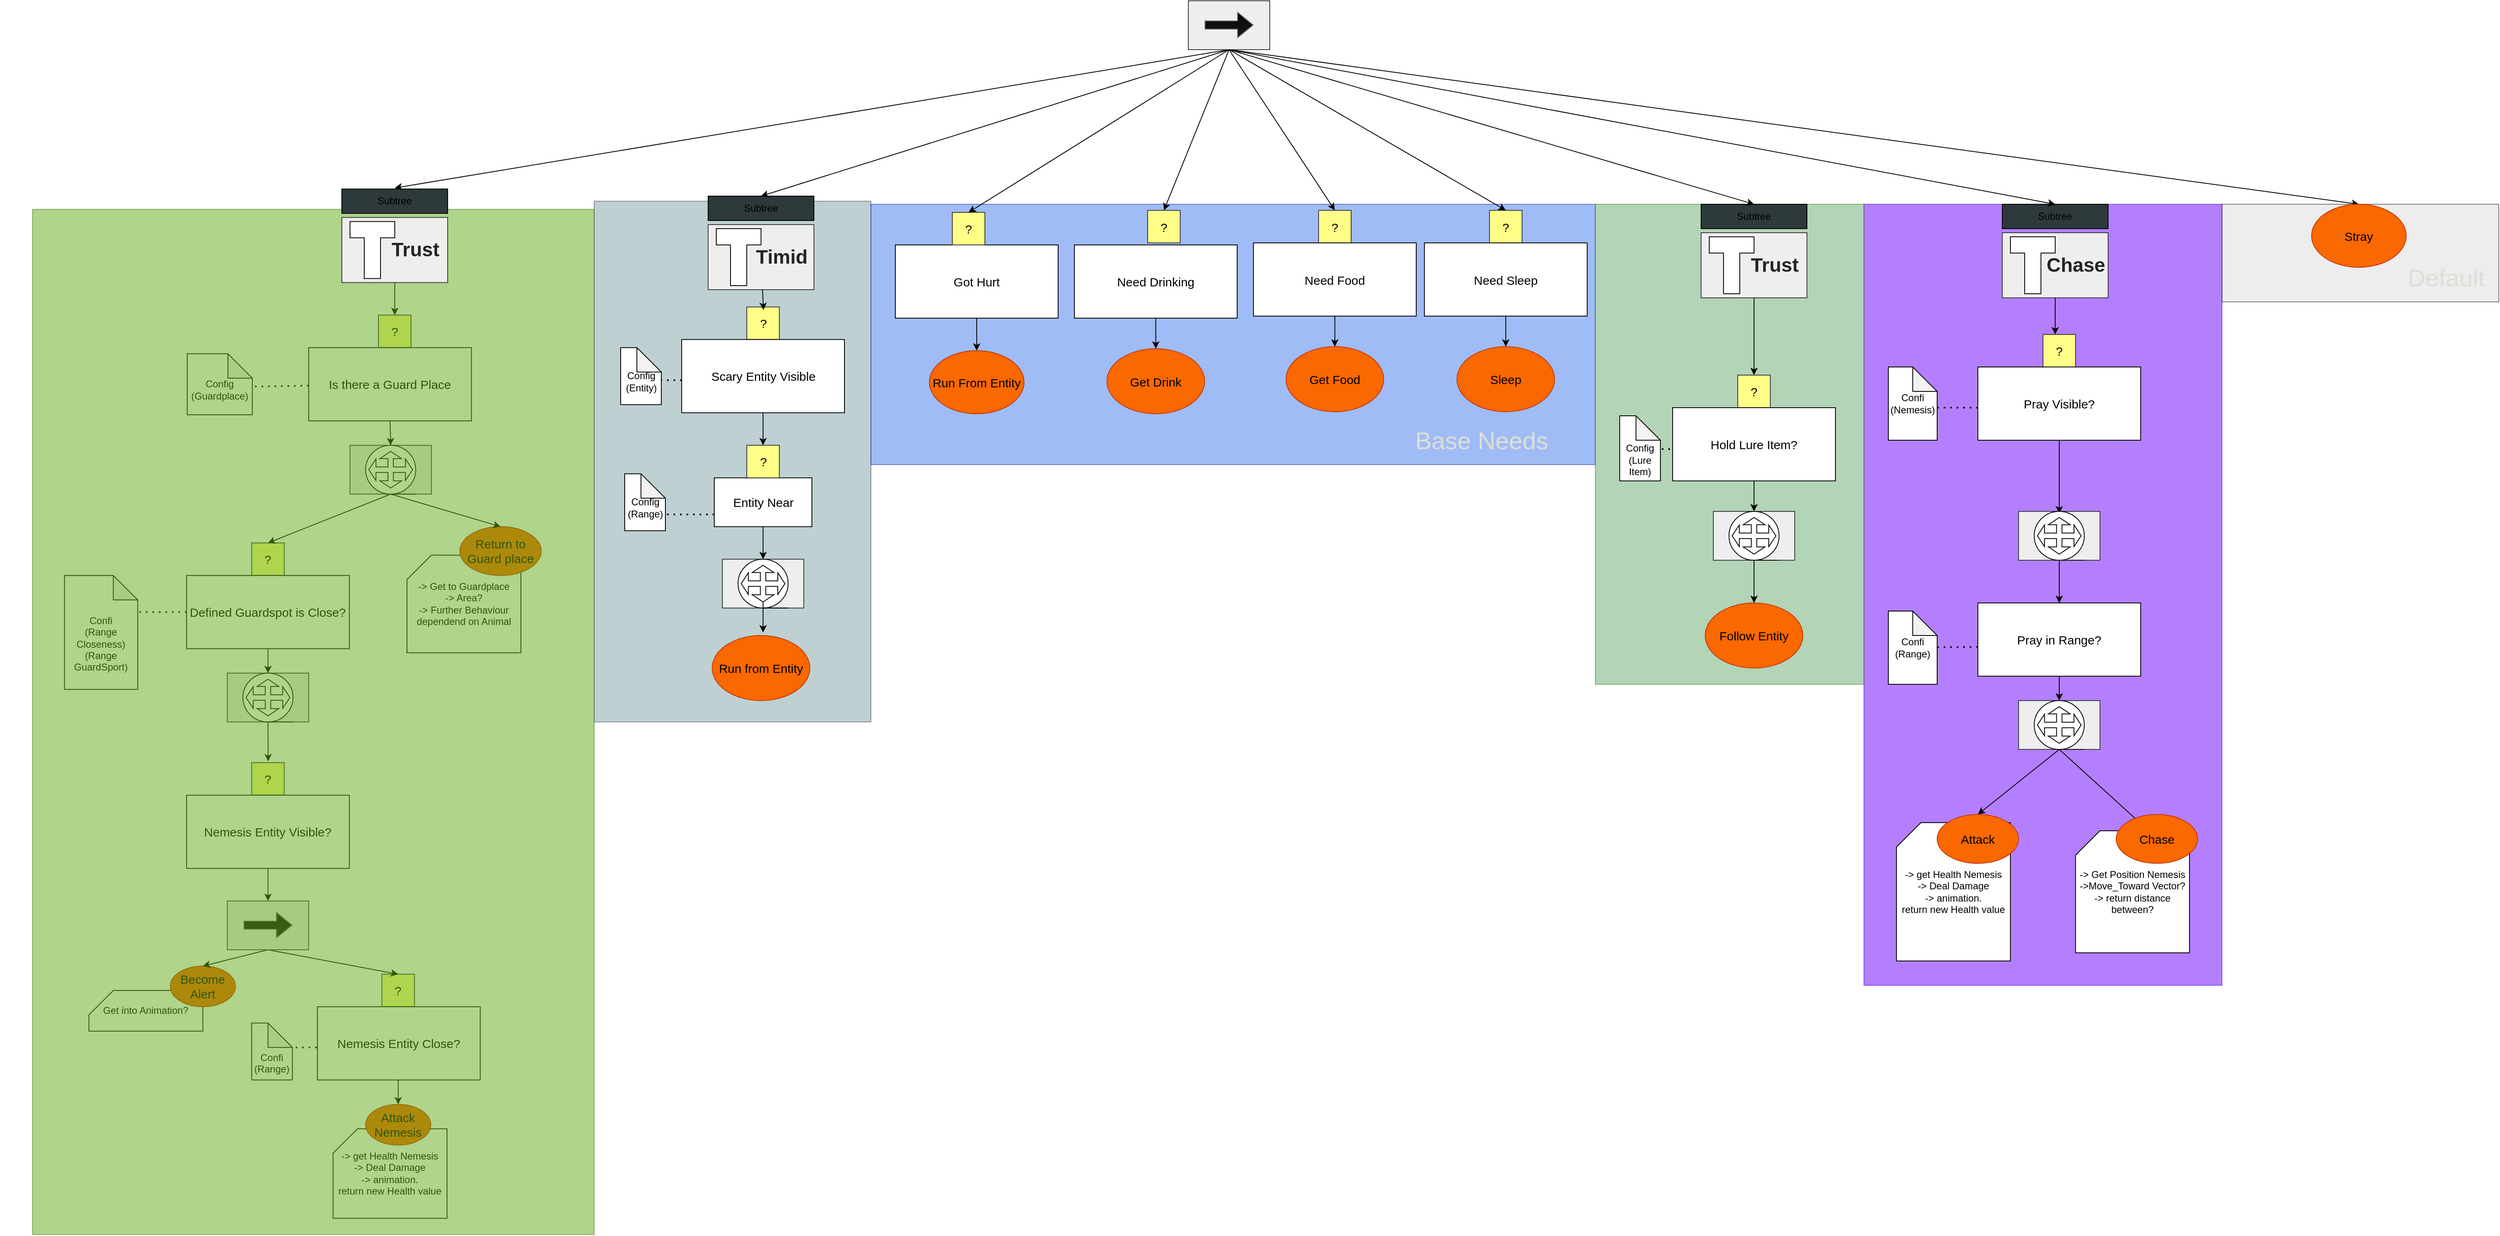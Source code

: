 <mxfile>
    <diagram id="Z_F1ucNjSrVNeIuePCGY" name="Page-1">
        <mxGraphModel dx="655" dy="832" grid="1" gridSize="10" guides="1" tooltips="1" connect="1" arrows="1" fold="1" page="1" pageScale="1" pageWidth="1800" pageHeight="1600" math="0" shadow="0">
            <root>
                <mxCell id="0"/>
                <mxCell id="1" parent="0"/>
                <mxCell id="43" value="" style="group" parent="1" vertex="1" connectable="0">
                    <mxGeometry x="110" y="356.25" width="1070" height="1190" as="geometry"/>
                </mxCell>
                <mxCell id="230" value="" style="rounded=0;whiteSpace=wrap;html=1;labelBackgroundColor=#F5F5F5;fontSize=15;fontColor=#ffffff;fillColor=#7EA2A6;strokeColor=#432D57;opacity=50;" parent="43" vertex="1">
                    <mxGeometry x="730" y="-80" width="340" height="640" as="geometry"/>
                </mxCell>
                <mxCell id="2" value="-&amp;gt; get Health Nemesis&lt;br&gt;-&amp;gt; Deal Damage&lt;br&gt;-&amp;gt; animation.&lt;br&gt;return new Health value" style="shape=card;whiteSpace=wrap;html=1;" parent="43" vertex="1">
                    <mxGeometry x="409.23" y="1060" width="140" height="110" as="geometry"/>
                </mxCell>
                <mxCell id="3" value="Get into Animation?" style="shape=card;whiteSpace=wrap;html=1;" parent="43" vertex="1">
                    <mxGeometry x="109.23" y="890" width="140" height="50" as="geometry"/>
                </mxCell>
                <mxCell id="4" value="&lt;font style=&quot;font-size: 15px&quot; color=&quot;#000000&quot;&gt;?&lt;/font&gt;" style="rounded=0;whiteSpace=wrap;html=1;fillColor=#ffff88;strokeColor=#36393d;" parent="43" vertex="1">
                    <mxGeometry x="469.23" y="870" width="40" height="40" as="geometry"/>
                </mxCell>
                <mxCell id="5" value="&lt;font style=&quot;font-size: 15px&quot; color=&quot;#000000&quot;&gt;?&lt;/font&gt;" style="rounded=0;whiteSpace=wrap;html=1;fillColor=#ffff88;strokeColor=#36393d;" parent="43" vertex="1">
                    <mxGeometry x="309.23" y="610" width="40" height="40" as="geometry"/>
                </mxCell>
                <mxCell id="6" value="" style="edgeStyle=none;html=1;entryX=0.5;entryY=0;entryDx=0;entryDy=0;exitX=0.5;exitY=1;exitDx=0;exitDy=0;" parent="43" source="8" edge="1">
                    <mxGeometry relative="1" as="geometry">
                        <mxPoint x="309.23" y="490" as="sourcePoint"/>
                        <mxPoint x="329.23" y="500" as="targetPoint"/>
                    </mxGeometry>
                </mxCell>
                <mxCell id="7" value="&lt;font style=&quot;font-size: 15px&quot; color=&quot;#000000&quot;&gt;?&lt;/font&gt;" style="rounded=0;whiteSpace=wrap;html=1;fillColor=#ffff88;strokeColor=#36393d;" parent="43" vertex="1">
                    <mxGeometry x="309.23" y="340" width="40" height="40" as="geometry"/>
                </mxCell>
                <mxCell id="8" value="&lt;font style=&quot;font-size: 15px&quot;&gt;Defined Guardspot is Close?&lt;/font&gt;" style="rounded=0;whiteSpace=wrap;html=1;" parent="43" vertex="1">
                    <mxGeometry x="229.23" y="380" width="200" height="90" as="geometry"/>
                </mxCell>
                <mxCell id="9" value="" style="edgeStyle=none;html=1;exitX=0.5;exitY=1;exitDx=0;exitDy=0;entryX=0.5;entryY=0;entryDx=0;entryDy=0;" parent="43" source="47" target="33" edge="1">
                    <mxGeometry relative="1" as="geometry">
                        <mxPoint x="499.23" y="190" as="sourcePoint"/>
                    </mxGeometry>
                </mxCell>
                <mxCell id="10" value="&lt;font style=&quot;font-size: 15px&quot;&gt;Nemesis Entity Visible?&lt;/font&gt;" style="rounded=0;whiteSpace=wrap;html=1;" parent="43" vertex="1">
                    <mxGeometry x="229.23" y="650" width="200" height="90" as="geometry"/>
                </mxCell>
                <mxCell id="12" value="&lt;font style=&quot;font-size: 15px&quot;&gt;Nemesis Entity Close?&lt;/font&gt;" style="rounded=0;whiteSpace=wrap;html=1;" parent="43" vertex="1">
                    <mxGeometry x="390" y="910" width="200" height="90" as="geometry"/>
                </mxCell>
                <mxCell id="13" value="" style="edgeStyle=none;html=1;entryX=0.506;entryY=-0.039;entryDx=0;entryDy=0;exitX=0.5;exitY=1;exitDx=0;exitDy=0;entryPerimeter=0;" parent="43" target="5" edge="1">
                    <mxGeometry relative="1" as="geometry">
                        <mxPoint x="329.23" y="560" as="sourcePoint"/>
                        <mxPoint x="339.23" y="510" as="targetPoint"/>
                    </mxGeometry>
                </mxCell>
                <mxCell id="14" value="" style="edgeStyle=none;html=1;exitX=0.5;exitY=1;exitDx=0;exitDy=0;" parent="43" source="10" edge="1">
                    <mxGeometry relative="1" as="geometry">
                        <mxPoint x="349.23" y="490" as="sourcePoint"/>
                        <mxPoint x="329.23" y="780" as="targetPoint"/>
                    </mxGeometry>
                </mxCell>
                <mxCell id="15" value="Become&lt;br&gt;Alert" style="ellipse;whiteSpace=wrap;html=1;fontSize=15;fillColor=#fa6800;strokeColor=#C73500;fontColor=#000000;" parent="43" vertex="1">
                    <mxGeometry x="209.23" y="860" width="80" height="50" as="geometry"/>
                </mxCell>
                <mxCell id="16" value="&lt;br&gt;&lt;br&gt;Confi&lt;br&gt;(Range Closeness)&lt;br&gt;(Range GuardSport)" style="shape=note;whiteSpace=wrap;html=1;backgroundOutline=1;darkOpacity=0.05;" parent="43" vertex="1">
                    <mxGeometry x="79.23" y="380" width="90" height="140" as="geometry"/>
                </mxCell>
                <mxCell id="17" value="" style="endArrow=none;dashed=1;html=1;dashPattern=1 3;strokeWidth=2;fontSize=15;exitX=0;exitY=0.5;exitDx=0;exitDy=0;" parent="43" source="8" edge="1">
                    <mxGeometry width="50" height="50" relative="1" as="geometry">
                        <mxPoint x="329.23" y="480" as="sourcePoint"/>
                        <mxPoint x="169.23" y="425" as="targetPoint"/>
                    </mxGeometry>
                </mxCell>
                <mxCell id="18" value="" style="endArrow=classic;html=1;fontSize=15;entryX=0.5;entryY=0;entryDx=0;entryDy=0;exitX=0.5;exitY=1;exitDx=0;exitDy=0;" parent="43" target="15" edge="1">
                    <mxGeometry width="50" height="50" relative="1" as="geometry">
                        <mxPoint x="329.23" y="840" as="sourcePoint"/>
                        <mxPoint x="299.23" y="760" as="targetPoint"/>
                    </mxGeometry>
                </mxCell>
                <mxCell id="19" value="Attack&lt;br&gt;Nemesis" style="ellipse;whiteSpace=wrap;html=1;fontSize=15;fillColor=#fa6800;strokeColor=#C73500;fontColor=#000000;" parent="43" vertex="1">
                    <mxGeometry x="449.23" y="1030" width="80" height="50" as="geometry"/>
                </mxCell>
                <mxCell id="11" value="" style="edgeStyle=none;html=1;" parent="43" target="19" edge="1">
                    <mxGeometry relative="1" as="geometry">
                        <mxPoint x="489.23" y="1000" as="sourcePoint"/>
                    </mxGeometry>
                </mxCell>
                <mxCell id="20" value="&lt;br&gt;&lt;br&gt;Confi&lt;br&gt;(Range)" style="shape=note;whiteSpace=wrap;html=1;backgroundOutline=1;darkOpacity=0.05;" parent="43" vertex="1">
                    <mxGeometry x="309.23" y="930" width="50" height="70" as="geometry"/>
                </mxCell>
                <mxCell id="21" value="" style="endArrow=none;dashed=1;html=1;dashPattern=1 3;strokeWidth=2;fontSize=15;" parent="43" edge="1">
                    <mxGeometry width="50" height="50" relative="1" as="geometry">
                        <mxPoint x="389.23" y="960" as="sourcePoint"/>
                        <mxPoint x="359.23" y="960" as="targetPoint"/>
                    </mxGeometry>
                </mxCell>
                <mxCell id="22" value="" style="edgeStyle=none;html=1;entryX=0.5;entryY=0;entryDx=0;entryDy=0;exitX=0.5;exitY=1;exitDx=0;exitDy=0;" parent="43" source="33" target="7" edge="1">
                    <mxGeometry relative="1" as="geometry">
                        <mxPoint x="489.23" y="250" as="sourcePoint"/>
                        <mxPoint x="339.23" y="510" as="targetPoint"/>
                    </mxGeometry>
                </mxCell>
                <mxCell id="26" value="-&amp;gt; Get to Guardplace&lt;br&gt;-&amp;gt; Area?&lt;br&gt;-&amp;gt; Further Behaviour dependend on Animal" style="shape=card;whiteSpace=wrap;html=1;" parent="43" vertex="1">
                    <mxGeometry x="500" y="355" width="140" height="120" as="geometry"/>
                </mxCell>
                <mxCell id="28" value="Return to Guard place" style="ellipse;whiteSpace=wrap;html=1;fontSize=15;fillColor=#fa6800;strokeColor=#C73500;fontColor=#000000;" parent="43" vertex="1">
                    <mxGeometry x="565" y="320" width="100" height="60" as="geometry"/>
                </mxCell>
                <mxCell id="31" value="" style="group" parent="43" vertex="1" connectable="0">
                    <mxGeometry x="430" y="220" width="100" height="60" as="geometry"/>
                </mxCell>
                <mxCell id="32" value="" style="rounded=0;whiteSpace=wrap;html=1;fontSize=15;fillColor=#eeeeee;strokeColor=#36393d;" parent="31" vertex="1">
                    <mxGeometry width="100" height="60" as="geometry"/>
                </mxCell>
                <mxCell id="33" value="" style="shape=tapeData;whiteSpace=wrap;html=1;perimeter=ellipsePerimeter;fillColor=#FFFFFF;strokeColor=#050505;" parent="31" vertex="1">
                    <mxGeometry x="19.231" width="61.538" height="60" as="geometry"/>
                </mxCell>
                <mxCell id="34" value="&lt;br&gt;" style="html=1;shadow=0;dashed=0;align=center;verticalAlign=middle;shape=mxgraph.arrows2.quadArrow;dy=3.33;dx=8.83;notch=24;arrowHead=10;" parent="31" vertex="1">
                    <mxGeometry x="23.077" y="7.5" width="53.846" height="45" as="geometry"/>
                </mxCell>
                <mxCell id="23" value="" style="edgeStyle=none;html=1;exitX=0.5;exitY=1;exitDx=0;exitDy=0;entryX=0.5;entryY=0;entryDx=0;entryDy=0;" parent="43" source="33" target="28" edge="1">
                    <mxGeometry relative="1" as="geometry">
                        <mxPoint x="420" y="250" as="sourcePoint"/>
                        <mxPoint x="660" y="320" as="targetPoint"/>
                    </mxGeometry>
                </mxCell>
                <mxCell id="35" value="" style="group" parent="43" vertex="1" connectable="0">
                    <mxGeometry x="279.23" y="500" width="100" height="60" as="geometry"/>
                </mxCell>
                <mxCell id="36" value="" style="rounded=0;whiteSpace=wrap;html=1;fontSize=15;fillColor=#eeeeee;strokeColor=#36393d;" parent="35" vertex="1">
                    <mxGeometry width="100" height="60" as="geometry"/>
                </mxCell>
                <mxCell id="37" value="" style="shape=tapeData;whiteSpace=wrap;html=1;perimeter=ellipsePerimeter;fillColor=#FFFFFF;strokeColor=#050505;" parent="35" vertex="1">
                    <mxGeometry x="19.231" width="61.538" height="60" as="geometry"/>
                </mxCell>
                <mxCell id="38" value="&lt;br&gt;" style="html=1;shadow=0;dashed=0;align=center;verticalAlign=middle;shape=mxgraph.arrows2.quadArrow;dy=3.33;dx=8.83;notch=24;arrowHead=10;" parent="35" vertex="1">
                    <mxGeometry x="23.077" y="7.5" width="53.846" height="45" as="geometry"/>
                </mxCell>
                <mxCell id="39" value="" style="endArrow=classic;html=1;fontSize=15;entryX=0.5;entryY=0;entryDx=0;entryDy=0;exitX=0.5;exitY=1;exitDx=0;exitDy=0;" parent="43" target="4" edge="1">
                    <mxGeometry width="50" height="50" relative="1" as="geometry">
                        <mxPoint x="329.23" y="840" as="sourcePoint"/>
                        <mxPoint x="249.23" y="870" as="targetPoint"/>
                        <Array as="points"/>
                    </mxGeometry>
                </mxCell>
                <mxCell id="40" value="" style="group" parent="43" vertex="1" connectable="0">
                    <mxGeometry x="279.23" y="780" width="100" height="60" as="geometry"/>
                </mxCell>
                <mxCell id="41" value="" style="rounded=0;whiteSpace=wrap;html=1;fontSize=15;fillColor=#eeeeee;strokeColor=#36393d;" parent="40" vertex="1">
                    <mxGeometry width="100" height="60" as="geometry"/>
                </mxCell>
                <mxCell id="42" value="" style="shape=flexArrow;endArrow=classic;html=1;fillColor=#050505;gradientColor=#191919;strokeColor=#666666;" parent="40" edge="1">
                    <mxGeometry width="50" height="50" relative="1" as="geometry">
                        <mxPoint x="20" y="29.71" as="sourcePoint"/>
                        <mxPoint x="80" y="29.71" as="targetPoint"/>
                        <Array as="points">
                            <mxPoint x="40" y="29.71"/>
                            <mxPoint x="50" y="29.71"/>
                        </Array>
                    </mxGeometry>
                </mxCell>
                <mxCell id="46" value="&lt;font style=&quot;font-size: 15px&quot; color=&quot;#000000&quot;&gt;?&lt;/font&gt;" style="rounded=0;whiteSpace=wrap;html=1;fillColor=#ffff88;strokeColor=#36393d;" parent="43" vertex="1">
                    <mxGeometry x="465" y="60" width="40" height="40" as="geometry"/>
                </mxCell>
                <mxCell id="47" value="&lt;font style=&quot;font-size: 15px&quot;&gt;Is there a Guard Place&lt;/font&gt;" style="rounded=0;whiteSpace=wrap;html=1;" parent="43" vertex="1">
                    <mxGeometry x="379.23" y="100" width="200" height="90" as="geometry"/>
                </mxCell>
                <mxCell id="52" value="" style="edgeStyle=none;html=1;" parent="43" source="46" edge="1">
                    <mxGeometry relative="1" as="geometry">
                        <mxPoint x="499.23" y="100" as="targetPoint"/>
                    </mxGeometry>
                </mxCell>
                <mxCell id="53" value="" style="edgeStyle=none;html=1;" parent="43" source="46" edge="1">
                    <mxGeometry relative="1" as="geometry">
                        <mxPoint x="499.23" y="100" as="targetPoint"/>
                    </mxGeometry>
                </mxCell>
                <mxCell id="186" value="&lt;br&gt;Config&lt;br&gt;(Guardplace)" style="shape=note;whiteSpace=wrap;html=1;backgroundOutline=1;darkOpacity=0.05;" parent="43" vertex="1">
                    <mxGeometry x="230.0" y="107.5" width="80" height="75" as="geometry"/>
                </mxCell>
                <mxCell id="188" value="" style="endArrow=none;dashed=1;html=1;dashPattern=1 3;strokeWidth=2;fontSize=15;entryX=0.99;entryY=0.538;entryDx=0;entryDy=0;entryPerimeter=0;" parent="43" source="47" target="186" edge="1">
                    <mxGeometry width="50" height="50" relative="1" as="geometry">
                        <mxPoint x="330" y="148" as="sourcePoint"/>
                        <mxPoint x="369.23" y="160" as="targetPoint"/>
                    </mxGeometry>
                </mxCell>
                <mxCell id="217" value="" style="edgeStyle=none;html=1;fontColor=#242424;entryX=0.5;entryY=0;entryDx=0;entryDy=0;exitX=0.5;exitY=1;exitDx=0;exitDy=0;" parent="43" target="46" edge="1">
                    <mxGeometry relative="1" as="geometry">
                        <mxPoint x="485" y="15.0" as="sourcePoint"/>
                    </mxGeometry>
                </mxCell>
                <mxCell id="72" value="&lt;font style=&quot;font-size: 15px&quot; color=&quot;#000000&quot;&gt;?&lt;/font&gt;" style="rounded=0;whiteSpace=wrap;html=1;fillColor=#ffff88;strokeColor=#36393d;" parent="43" vertex="1">
                    <mxGeometry x="917.5" y="50" width="40" height="40" as="geometry"/>
                </mxCell>
                <mxCell id="73" value="&lt;font style=&quot;font-size: 15px&quot;&gt;Scary Entity Visible&lt;/font&gt;" style="rounded=0;whiteSpace=wrap;html=1;" parent="43" vertex="1">
                    <mxGeometry x="837.5" y="90" width="200" height="90" as="geometry"/>
                </mxCell>
                <mxCell id="74" value="Entity Near" style="rounded=0;whiteSpace=wrap;html=1;fontSize=15;" parent="43" vertex="1">
                    <mxGeometry x="877.5" y="260" width="120" height="60" as="geometry"/>
                </mxCell>
                <mxCell id="76" value="" style="endArrow=classic;html=1;fontSize=15;exitX=0.5;exitY=1;exitDx=0;exitDy=0;entryX=0.5;entryY=0;entryDx=0;entryDy=0;" parent="43" source="74" edge="1">
                    <mxGeometry width="50" height="50" relative="1" as="geometry">
                        <mxPoint x="937.5" y="350" as="sourcePoint"/>
                        <mxPoint x="937.5" y="360" as="targetPoint"/>
                    </mxGeometry>
                </mxCell>
                <mxCell id="82" value="&lt;font style=&quot;font-size: 15px&quot; color=&quot;#000000&quot;&gt;?&lt;/font&gt;" style="rounded=0;whiteSpace=wrap;html=1;fillColor=#ffff88;strokeColor=#36393d;" parent="43" vertex="1">
                    <mxGeometry x="917.5" y="220" width="40" height="40" as="geometry"/>
                </mxCell>
                <mxCell id="108" value="" style="group" parent="43" vertex="1" connectable="0">
                    <mxGeometry x="887.5" y="360" width="100" height="60" as="geometry"/>
                </mxCell>
                <mxCell id="109" value="" style="rounded=0;whiteSpace=wrap;html=1;fontSize=15;fillColor=#eeeeee;strokeColor=#36393d;" parent="108" vertex="1">
                    <mxGeometry width="100" height="60" as="geometry"/>
                </mxCell>
                <mxCell id="110" value="" style="shape=tapeData;whiteSpace=wrap;html=1;perimeter=ellipsePerimeter;fillColor=#FFFFFF;strokeColor=#050505;" parent="108" vertex="1">
                    <mxGeometry x="19.231" width="61.538" height="60" as="geometry"/>
                </mxCell>
                <mxCell id="111" value="&lt;br&gt;" style="html=1;shadow=0;dashed=0;align=center;verticalAlign=middle;shape=mxgraph.arrows2.quadArrow;dy=3.33;dx=8.83;notch=24;arrowHead=10;" parent="108" vertex="1">
                    <mxGeometry x="23.077" y="7.5" width="53.846" height="45" as="geometry"/>
                </mxCell>
                <mxCell id="125" value="" style="edgeStyle=none;html=1;fontColor=#242424;" parent="43" target="82" edge="1">
                    <mxGeometry relative="1" as="geometry">
                        <mxPoint x="937.5" y="180" as="sourcePoint"/>
                    </mxGeometry>
                </mxCell>
                <mxCell id="126" value="" style="edgeStyle=none;html=1;fontColor=#242424;" parent="43" source="111" edge="1">
                    <mxGeometry relative="1" as="geometry">
                        <mxPoint x="937.5" y="450" as="targetPoint"/>
                    </mxGeometry>
                </mxCell>
                <mxCell id="185" value="" style="endArrow=none;dashed=1;html=1;dashPattern=1 3;strokeWidth=2;fontSize=15;" parent="43" edge="1">
                    <mxGeometry width="50" height="50" relative="1" as="geometry">
                        <mxPoint x="837.5" y="140" as="sourcePoint"/>
                        <mxPoint x="807.5" y="140" as="targetPoint"/>
                        <Array as="points"/>
                    </mxGeometry>
                </mxCell>
                <mxCell id="220" value="" style="endArrow=none;dashed=1;html=1;dashPattern=1 3;strokeWidth=2;fontSize=15;entryX=0;entryY=0;entryDx=50;entryDy=50;entryPerimeter=0;exitX=0;exitY=0.75;exitDx=0;exitDy=0;" parent="43" source="74" target="219" edge="1">
                    <mxGeometry width="50" height="50" relative="1" as="geometry">
                        <mxPoint x="847.5" y="150" as="sourcePoint"/>
                        <mxPoint x="817.5" y="150" as="targetPoint"/>
                        <Array as="points"/>
                    </mxGeometry>
                </mxCell>
                <mxCell id="229" value="" style="rounded=0;whiteSpace=wrap;html=1;labelBackgroundColor=#F5F5F5;fontSize=15;fontColor=#ffffff;fillColor=#60a917;strokeColor=#2D7600;opacity=50;" parent="43" vertex="1">
                    <mxGeometry x="40" y="-70" width="690" height="1260" as="geometry"/>
                </mxCell>
                <mxCell id="180" value="&lt;br&gt;Config&lt;br&gt;(Entity)" style="shape=note;whiteSpace=wrap;html=1;backgroundOutline=1;darkOpacity=0.05;" parent="43" vertex="1">
                    <mxGeometry x="762.5" y="100" width="50" height="70" as="geometry"/>
                </mxCell>
                <mxCell id="219" value="&lt;br&gt;Config&lt;br&gt;(Range)" style="shape=note;whiteSpace=wrap;html=1;backgroundOutline=1;darkOpacity=0.05;" parent="43" vertex="1">
                    <mxGeometry x="767.5" y="255" width="50" height="70" as="geometry"/>
                </mxCell>
                <mxCell id="317" value="" style="rounded=0;whiteSpace=wrap;html=1;labelBackgroundColor=#F5F5F5;fontSize=15;opacity=50;fillColor=#DBDBDB;" parent="1" vertex="1">
                    <mxGeometry x="2840" y="280" width="340" height="120" as="geometry"/>
                </mxCell>
                <mxCell id="309" value="" style="rounded=0;whiteSpace=wrap;html=1;labelBackgroundColor=#F5F5F5;fontSize=15;fontColor=#ffffff;fillColor=#6a00ff;strokeColor=#3700CC;opacity=50;" parent="1" vertex="1">
                    <mxGeometry x="2400" y="280" width="440" height="960" as="geometry"/>
                </mxCell>
                <mxCell id="97" value="" style="group" parent="1" vertex="1" connectable="0">
                    <mxGeometry x="880" y="270" width="1190" height="1270" as="geometry"/>
                </mxCell>
                <mxCell id="231" value="" style="rounded=0;whiteSpace=wrap;html=1;labelBackgroundColor=#F5F5F5;fontSize=15;fontColor=#ffffff;fillColor=#417BEF;strokeColor=#001DBC;opacity=50;" parent="97" vertex="1">
                    <mxGeometry x="300" y="10" width="890" height="320" as="geometry"/>
                </mxCell>
                <mxCell id="77" value="Run from Entity" style="ellipse;whiteSpace=wrap;html=1;fontSize=15;fillColor=#fa6800;strokeColor=#C73500;fontColor=#000000;" parent="97" vertex="1">
                    <mxGeometry x="105" y="540" width="120" height="80" as="geometry"/>
                </mxCell>
                <mxCell id="98" value="" style="group" parent="97" vertex="1" connectable="0">
                    <mxGeometry x="90" width="150" height="140" as="geometry"/>
                </mxCell>
                <mxCell id="103" value="Subtree" style="rounded=0;whiteSpace=wrap;html=1;fillColor=#2D393B;" parent="98" vertex="1">
                    <mxGeometry x="10" width="130" height="30" as="geometry"/>
                </mxCell>
                <mxCell id="327" value="" style="rounded=0;whiteSpace=wrap;html=1;fontSize=15;fillColor=#eeeeee;strokeColor=#36393d;" parent="98" vertex="1">
                    <mxGeometry x="10" y="35" width="130" height="80" as="geometry"/>
                </mxCell>
                <mxCell id="328" value="" style="shape=tee;whiteSpace=wrap;html=1;" parent="98" vertex="1">
                    <mxGeometry x="20" y="40" width="55" height="70" as="geometry"/>
                </mxCell>
                <mxCell id="329" value="&lt;font color=&quot;#242424&quot;&gt;Timid&lt;br&gt;&lt;/font&gt;" style="text;html=1;fontSize=24;fontStyle=1;verticalAlign=middle;align=center;" parent="98" vertex="1">
                    <mxGeometry x="50" y="55" width="100" height="40" as="geometry"/>
                </mxCell>
                <mxCell id="63" value="&lt;span style=&quot;font-size: 15px&quot;&gt;Need Drinking&lt;/span&gt;" style="rounded=0;whiteSpace=wrap;html=1;" parent="97" vertex="1">
                    <mxGeometry x="550" y="60" width="200" height="90" as="geometry"/>
                </mxCell>
                <mxCell id="127" value="Get Drink" style="ellipse;whiteSpace=wrap;html=1;fontSize=15;fillColor=#fa6800;strokeColor=#C73500;fontColor=#000000;" parent="97" vertex="1">
                    <mxGeometry x="590" y="187.5" width="120" height="80" as="geometry"/>
                </mxCell>
                <mxCell id="128" value="" style="edgeStyle=none;html=1;fontColor=#242424;" parent="97" target="127" edge="1">
                    <mxGeometry relative="1" as="geometry">
                        <mxPoint x="650" y="150" as="sourcePoint"/>
                    </mxGeometry>
                </mxCell>
                <mxCell id="190" value="" style="edgeStyle=none;html=1;fontColor=#242424;" parent="97" source="140" target="138" edge="1">
                    <mxGeometry relative="1" as="geometry"/>
                </mxCell>
                <mxCell id="140" value="&lt;span style=&quot;font-size: 15px&quot;&gt;Got Hurt&lt;/span&gt;" style="rounded=0;whiteSpace=wrap;html=1;" parent="97" vertex="1">
                    <mxGeometry x="330" y="60" width="200" height="90" as="geometry"/>
                </mxCell>
                <mxCell id="137" value="&lt;font style=&quot;font-size: 15px&quot; color=&quot;#000000&quot;&gt;?&lt;/font&gt;" style="rounded=0;whiteSpace=wrap;html=1;fillColor=#ffff88;strokeColor=#36393d;" parent="97" vertex="1">
                    <mxGeometry x="400" y="20" width="40" height="40" as="geometry"/>
                </mxCell>
                <mxCell id="138" value="Run From Entity" style="ellipse;whiteSpace=wrap;html=1;fontSize=15;fillColor=#fa6800;strokeColor=#C73500;fontColor=#000000;" parent="97" vertex="1">
                    <mxGeometry x="371.88" y="190" width="116.25" height="77.5" as="geometry"/>
                </mxCell>
                <mxCell id="272" value="Base Needs" style="text;html=1;align=center;verticalAlign=middle;resizable=0;points=[];autosize=1;strokeColor=none;fillColor=none;fontColor=#DEDED7;fontSize=30;" parent="97" vertex="1">
                    <mxGeometry x="960" y="280" width="180" height="40" as="geometry"/>
                </mxCell>
                <mxCell id="271" value="" style="rounded=0;whiteSpace=wrap;html=1;labelBackgroundColor=#F5F5F5;fontSize=15;fontColor=#ffffff;fillColor=#69A96F;strokeColor=#2D7600;opacity=50;" parent="1" vertex="1">
                    <mxGeometry x="2070" y="280" width="330" height="590" as="geometry"/>
                </mxCell>
                <mxCell id="51" value="" style="endArrow=classic;html=1;entryX=0.5;entryY=0;entryDx=0;entryDy=0;exitX=0.5;exitY=1;exitDx=0;exitDy=0;" parent="1" source="49" edge="1">
                    <mxGeometry width="50" height="50" relative="1" as="geometry">
                        <mxPoint x="800" y="350" as="sourcePoint"/>
                        <mxPoint x="595" y="260" as="targetPoint"/>
                    </mxGeometry>
                </mxCell>
                <mxCell id="68" value="" style="group" parent="1" vertex="1" connectable="0">
                    <mxGeometry x="1260" y="217.5" width="640" height="430" as="geometry"/>
                </mxCell>
                <mxCell id="62" value="&lt;font style=&quot;font-size: 15px&quot; color=&quot;#000000&quot;&gt;?&lt;/font&gt;" style="rounded=0;whiteSpace=wrap;html=1;fillColor=#ffff88;strokeColor=#36393d;" parent="68" vertex="1">
                    <mxGeometry x="260" y="70" width="40" height="40" as="geometry"/>
                </mxCell>
                <mxCell id="64" value="&lt;font style=&quot;font-size: 15px&quot; color=&quot;#000000&quot;&gt;?&lt;/font&gt;" style="rounded=0;whiteSpace=wrap;html=1;fillColor=#ffff88;strokeColor=#36393d;" parent="68" vertex="1">
                    <mxGeometry x="470" y="70" width="40" height="40" as="geometry"/>
                </mxCell>
                <mxCell id="65" value="&lt;span style=&quot;font-size: 15px&quot;&gt;Need Food&lt;/span&gt;" style="rounded=0;whiteSpace=wrap;html=1;" parent="68" vertex="1">
                    <mxGeometry x="390" y="110" width="200" height="90" as="geometry"/>
                </mxCell>
                <mxCell id="66" value="&lt;font style=&quot;font-size: 15px&quot; color=&quot;#000000&quot;&gt;?&lt;/font&gt;" style="rounded=0;whiteSpace=wrap;html=1;fillColor=#ffff88;strokeColor=#36393d;" parent="68" vertex="1">
                    <mxGeometry x="680" y="70" width="40" height="40" as="geometry"/>
                </mxCell>
                <mxCell id="67" value="&lt;span style=&quot;font-size: 15px&quot;&gt;Need Sleep&lt;/span&gt;" style="rounded=0;whiteSpace=wrap;html=1;" parent="68" vertex="1">
                    <mxGeometry x="600" y="110" width="200" height="90" as="geometry"/>
                </mxCell>
                <mxCell id="129" value="Get Food" style="ellipse;whiteSpace=wrap;html=1;fontSize=15;fillColor=#fa6800;strokeColor=#C73500;fontColor=#000000;" parent="68" vertex="1">
                    <mxGeometry x="430" y="237.5" width="120" height="80" as="geometry"/>
                </mxCell>
                <mxCell id="130" value="" style="edgeStyle=none;html=1;fontColor=#242424;" parent="68" target="129" edge="1">
                    <mxGeometry relative="1" as="geometry">
                        <mxPoint x="490" y="200" as="sourcePoint"/>
                    </mxGeometry>
                </mxCell>
                <mxCell id="131" value="Sleep" style="ellipse;whiteSpace=wrap;html=1;fontSize=15;fillColor=#fa6800;strokeColor=#C73500;fontColor=#000000;" parent="68" vertex="1">
                    <mxGeometry x="640" y="237.5" width="120" height="80" as="geometry"/>
                </mxCell>
                <mxCell id="132" value="" style="edgeStyle=none;html=1;fontColor=#242424;" parent="68" target="131" edge="1">
                    <mxGeometry relative="1" as="geometry">
                        <mxPoint x="700" y="200" as="sourcePoint"/>
                    </mxGeometry>
                </mxCell>
                <mxCell id="133" value="" style="endArrow=classic;html=1;entryX=0.5;entryY=0;entryDx=0;entryDy=0;exitX=0.5;exitY=1;exitDx=0;exitDy=0;" parent="1" source="49" target="103" edge="1">
                    <mxGeometry width="50" height="50" relative="1" as="geometry">
                        <mxPoint x="870" y="100" as="sourcePoint"/>
                        <mxPoint x="540" y="240" as="targetPoint"/>
                    </mxGeometry>
                </mxCell>
                <mxCell id="134" value="" style="endArrow=classic;html=1;exitX=0.5;exitY=1;exitDx=0;exitDy=0;entryX=0.5;entryY=0;entryDx=0;entryDy=0;" parent="1" source="49" target="62" edge="1">
                    <mxGeometry width="50" height="50" relative="1" as="geometry">
                        <mxPoint x="870" y="100" as="sourcePoint"/>
                        <mxPoint x="1320" y="270" as="targetPoint"/>
                    </mxGeometry>
                </mxCell>
                <mxCell id="135" value="" style="endArrow=classic;html=1;entryX=0.5;entryY=0;entryDx=0;entryDy=0;exitX=0.5;exitY=1;exitDx=0;exitDy=0;" parent="1" source="49" target="64" edge="1">
                    <mxGeometry width="50" height="50" relative="1" as="geometry">
                        <mxPoint x="860" y="90" as="sourcePoint"/>
                        <mxPoint x="1330" y="280" as="targetPoint"/>
                    </mxGeometry>
                </mxCell>
                <mxCell id="136" value="" style="endArrow=classic;html=1;entryX=0.5;entryY=0;entryDx=0;entryDy=0;exitX=0.5;exitY=1;exitDx=0;exitDy=0;" parent="1" source="49" target="66" edge="1">
                    <mxGeometry width="50" height="50" relative="1" as="geometry">
                        <mxPoint x="860" y="90" as="sourcePoint"/>
                        <mxPoint x="1540" y="280" as="targetPoint"/>
                    </mxGeometry>
                </mxCell>
                <mxCell id="141" value="" style="endArrow=classic;html=1;entryX=0.5;entryY=0;entryDx=0;entryDy=0;exitX=0.5;exitY=1;exitDx=0;exitDy=0;" parent="1" source="49" target="137" edge="1">
                    <mxGeometry width="50" height="50" relative="1" as="geometry">
                        <mxPoint x="860" y="90" as="sourcePoint"/>
                        <mxPoint x="1750" y="280" as="targetPoint"/>
                    </mxGeometry>
                </mxCell>
                <mxCell id="191" value="" style="group" parent="1" vertex="1" connectable="0">
                    <mxGeometry x="2200" y="315" width="140" height="80" as="geometry"/>
                </mxCell>
                <mxCell id="192" value="" style="rounded=0;whiteSpace=wrap;html=1;fontSize=15;fillColor=#eeeeee;strokeColor=#36393d;" parent="191" vertex="1">
                    <mxGeometry width="130" height="80" as="geometry"/>
                </mxCell>
                <mxCell id="193" value="" style="shape=tee;whiteSpace=wrap;html=1;" parent="191" vertex="1">
                    <mxGeometry x="10" y="5" width="55" height="70" as="geometry"/>
                </mxCell>
                <mxCell id="194" value="&lt;font color=&quot;#242424&quot;&gt;Trust&lt;br&gt;&lt;/font&gt;" style="text;html=1;fontSize=24;fontStyle=1;verticalAlign=middle;align=center;" parent="191" vertex="1">
                    <mxGeometry x="40" y="20" width="100" height="40" as="geometry"/>
                </mxCell>
                <mxCell id="195" value="Subtree" style="rounded=0;whiteSpace=wrap;html=1;fillColor=#2D393B;" parent="1" vertex="1">
                    <mxGeometry x="2200" y="280" width="130" height="30" as="geometry"/>
                </mxCell>
                <mxCell id="196" value="&lt;font style=&quot;font-size: 15px&quot; color=&quot;#000000&quot;&gt;?&lt;/font&gt;" style="rounded=0;whiteSpace=wrap;html=1;fillColor=#ffff88;strokeColor=#36393d;" parent="1" vertex="1">
                    <mxGeometry x="2245" y="490" width="40" height="40" as="geometry"/>
                </mxCell>
                <mxCell id="197" value="&lt;span style=&quot;font-size: 15px&quot;&gt;Hold Lure Item?&lt;/span&gt;" style="rounded=0;whiteSpace=wrap;html=1;" parent="1" vertex="1">
                    <mxGeometry x="2165" y="530" width="200" height="90" as="geometry"/>
                </mxCell>
                <mxCell id="198" value="" style="edgeStyle=none;html=1;fontColor=#242424;" parent="1" edge="1">
                    <mxGeometry relative="1" as="geometry">
                        <mxPoint x="2265" y="620" as="sourcePoint"/>
                        <mxPoint x="2265" y="657.5" as="targetPoint"/>
                    </mxGeometry>
                </mxCell>
                <mxCell id="199" value="" style="edgeStyle=none;html=1;fontColor=#242424;entryX=0.5;entryY=0;entryDx=0;entryDy=0;" parent="1" source="192" target="196" edge="1">
                    <mxGeometry relative="1" as="geometry"/>
                </mxCell>
                <mxCell id="203" value="Follow Entity" style="ellipse;whiteSpace=wrap;html=1;fontSize=15;fillColor=#fa6800;strokeColor=#C73500;fontColor=#000000;" parent="1" vertex="1">
                    <mxGeometry x="2205" y="770" width="120" height="80" as="geometry"/>
                </mxCell>
                <mxCell id="205" value="&lt;br&gt;&lt;br&gt;Config&lt;br&gt;(Lure Item)" style="shape=note;whiteSpace=wrap;html=1;backgroundOutline=1;darkOpacity=0.05;" parent="1" vertex="1">
                    <mxGeometry x="2100" y="540" width="50" height="80" as="geometry"/>
                </mxCell>
                <mxCell id="206" value="" style="endArrow=none;dashed=1;html=1;dashPattern=1 3;strokeWidth=2;fontSize=15;exitX=1.035;exitY=0.509;exitDx=0;exitDy=0;exitPerimeter=0;entryX=-0.002;entryY=0.567;entryDx=0;entryDy=0;entryPerimeter=0;" parent="1" target="197" edge="1">
                    <mxGeometry width="50" height="50" relative="1" as="geometry">
                        <mxPoint x="2151.75" y="580.9" as="sourcePoint"/>
                        <mxPoint x="2170" y="590" as="targetPoint"/>
                        <Array as="points"/>
                    </mxGeometry>
                </mxCell>
                <mxCell id="208" value="" style="endArrow=classic;html=1;entryX=0.5;entryY=0;entryDx=0;entryDy=0;exitX=0.5;exitY=1;exitDx=0;exitDy=0;" parent="1" source="49" target="195" edge="1">
                    <mxGeometry width="50" height="50" relative="1" as="geometry">
                        <mxPoint x="1620" y="90" as="sourcePoint"/>
                        <mxPoint x="1960" y="300" as="targetPoint"/>
                    </mxGeometry>
                </mxCell>
                <mxCell id="222" value="" style="group" parent="1" vertex="1" connectable="0">
                    <mxGeometry x="2215" y="657.5" width="100" height="60" as="geometry"/>
                </mxCell>
                <mxCell id="223" value="" style="rounded=0;whiteSpace=wrap;html=1;fontSize=15;fillColor=#eeeeee;strokeColor=#36393d;" parent="222" vertex="1">
                    <mxGeometry width="100" height="60" as="geometry"/>
                </mxCell>
                <mxCell id="224" value="" style="shape=tapeData;whiteSpace=wrap;html=1;perimeter=ellipsePerimeter;fillColor=#FFFFFF;strokeColor=#050505;" parent="222" vertex="1">
                    <mxGeometry x="19.231" width="61.538" height="60" as="geometry"/>
                </mxCell>
                <mxCell id="225" value="&lt;br&gt;" style="html=1;shadow=0;dashed=0;align=center;verticalAlign=middle;shape=mxgraph.arrows2.quadArrow;dy=3.33;dx=8.83;notch=24;arrowHead=10;" parent="222" vertex="1">
                    <mxGeometry x="23.077" y="7.5" width="53.846" height="45" as="geometry"/>
                </mxCell>
                <mxCell id="227" value="" style="edgeStyle=none;html=1;fontColor=#242424;" parent="1" source="223" target="203" edge="1">
                    <mxGeometry relative="1" as="geometry"/>
                </mxCell>
                <mxCell id="279" value="" style="group" parent="1" vertex="1" connectable="0">
                    <mxGeometry x="2570" y="315" width="140" height="80" as="geometry"/>
                </mxCell>
                <mxCell id="280" value="" style="rounded=0;whiteSpace=wrap;html=1;fontSize=15;fillColor=#eeeeee;strokeColor=#36393d;" parent="279" vertex="1">
                    <mxGeometry width="130" height="80" as="geometry"/>
                </mxCell>
                <mxCell id="281" value="" style="shape=tee;whiteSpace=wrap;html=1;" parent="279" vertex="1">
                    <mxGeometry x="10" y="5" width="55" height="70" as="geometry"/>
                </mxCell>
                <mxCell id="282" value="&lt;font color=&quot;#242424&quot;&gt;Chase&lt;br&gt;&lt;/font&gt;" style="text;html=1;fontSize=24;fontStyle=1;verticalAlign=middle;align=center;" parent="279" vertex="1">
                    <mxGeometry x="40" y="20" width="100" height="40" as="geometry"/>
                </mxCell>
                <mxCell id="283" value="Subtree" style="rounded=0;whiteSpace=wrap;html=1;fillColor=#2D393B;" parent="1" vertex="1">
                    <mxGeometry x="2570" y="280" width="130" height="30" as="geometry"/>
                </mxCell>
                <mxCell id="284" value="-&amp;gt; get Health Nemesis&lt;br&gt;-&amp;gt; Deal Damage&lt;br&gt;-&amp;gt; animation.&lt;br&gt;return new Health value" style="shape=card;whiteSpace=wrap;html=1;" parent="1" vertex="1">
                    <mxGeometry x="2440" y="1040" width="140" height="170" as="geometry"/>
                </mxCell>
                <mxCell id="287" value="&lt;font style=&quot;font-size: 15px&quot; color=&quot;#000000&quot;&gt;?&lt;/font&gt;" style="rounded=0;whiteSpace=wrap;html=1;fillColor=#ffff88;strokeColor=#36393d;" parent="1" vertex="1">
                    <mxGeometry x="2620" y="440" width="40" height="40" as="geometry"/>
                </mxCell>
                <mxCell id="288" value="&lt;span style=&quot;font-size: 15px&quot;&gt;Pray Visible?&lt;/span&gt;" style="rounded=0;whiteSpace=wrap;html=1;" parent="1" vertex="1">
                    <mxGeometry x="2540" y="480" width="200" height="90" as="geometry"/>
                </mxCell>
                <mxCell id="290" value="" style="edgeStyle=none;html=1;entryX=0.5;entryY=0;entryDx=0;entryDy=0;exitX=0.5;exitY=1;exitDx=0;exitDy=0;" parent="1" target="291" edge="1">
                    <mxGeometry relative="1" as="geometry">
                        <mxPoint x="2640" y="950" as="sourcePoint"/>
                        <mxPoint x="2760" y="748.0" as="targetPoint"/>
                    </mxGeometry>
                </mxCell>
                <mxCell id="291" value="Attack" style="ellipse;whiteSpace=wrap;html=1;fontSize=15;fillColor=#fa6800;strokeColor=#C73500;fontColor=#000000;" parent="1" vertex="1">
                    <mxGeometry x="2490" y="1030" width="100" height="60" as="geometry"/>
                </mxCell>
                <mxCell id="293" value="&lt;span style=&quot;font-size: 15px&quot;&gt;Pray in Range?&lt;/span&gt;" style="rounded=0;whiteSpace=wrap;html=1;" parent="1" vertex="1">
                    <mxGeometry x="2540" y="770" width="200" height="90" as="geometry"/>
                </mxCell>
                <mxCell id="294" value="" style="edgeStyle=none;html=1;entryX=0.5;entryY=0;entryDx=0;entryDy=0;exitX=0.5;exitY=1;exitDx=0;exitDy=0;" parent="1" target="295" edge="1">
                    <mxGeometry relative="1" as="geometry">
                        <mxPoint x="2640" y="950" as="sourcePoint"/>
                        <mxPoint x="2710" y="940" as="targetPoint"/>
                    </mxGeometry>
                </mxCell>
                <mxCell id="295" value="Chase" style="ellipse;whiteSpace=wrap;html=1;fontSize=15;fillColor=#fa6800;strokeColor=#C73500;fontColor=#000000;" parent="1" vertex="1">
                    <mxGeometry x="2700" y="1050" width="100" height="60" as="geometry"/>
                </mxCell>
                <mxCell id="298" value="" style="edgeStyle=none;html=1;entryX=0.5;entryY=0;entryDx=0;entryDy=0;exitX=0.5;exitY=1;exitDx=0;exitDy=0;" parent="1" source="288" edge="1">
                    <mxGeometry relative="1" as="geometry">
                        <mxPoint x="2810" y="480" as="sourcePoint"/>
                        <mxPoint x="2640" y="660" as="targetPoint"/>
                    </mxGeometry>
                </mxCell>
                <mxCell id="299" value="" style="edgeStyle=none;html=1;entryX=0.5;entryY=0;entryDx=0;entryDy=0;exitX=0.5;exitY=1;exitDx=0;exitDy=0;" parent="1" source="313" target="293" edge="1">
                    <mxGeometry relative="1" as="geometry">
                        <mxPoint x="2640" y="710" as="sourcePoint"/>
                        <mxPoint x="2650" y="670.0" as="targetPoint"/>
                    </mxGeometry>
                </mxCell>
                <mxCell id="300" value="" style="edgeStyle=none;html=1;exitX=0.5;exitY=1;exitDx=0;exitDy=0;" parent="1" source="293" edge="1">
                    <mxGeometry relative="1" as="geometry">
                        <mxPoint x="2650" y="730.0" as="sourcePoint"/>
                        <mxPoint x="2640" y="890" as="targetPoint"/>
                    </mxGeometry>
                </mxCell>
                <mxCell id="301" value="Confi&lt;br&gt;(Nemesis)" style="shape=note;whiteSpace=wrap;html=1;backgroundOutline=1;darkOpacity=0.05;" parent="1" vertex="1">
                    <mxGeometry x="2430" y="480" width="60" height="90" as="geometry"/>
                </mxCell>
                <mxCell id="302" value="" style="endArrow=none;dashed=1;html=1;dashPattern=1 3;strokeWidth=2;fontSize=15;" parent="1" edge="1">
                    <mxGeometry width="50" height="50" relative="1" as="geometry">
                        <mxPoint x="2490" y="530" as="sourcePoint"/>
                        <mxPoint x="2540" y="530" as="targetPoint"/>
                    </mxGeometry>
                </mxCell>
                <mxCell id="303" value="Confi&lt;br&gt;(Range)" style="shape=note;whiteSpace=wrap;html=1;backgroundOutline=1;darkOpacity=0.05;" parent="1" vertex="1">
                    <mxGeometry x="2430" y="780" width="60" height="90" as="geometry"/>
                </mxCell>
                <mxCell id="304" value="" style="endArrow=none;dashed=1;html=1;dashPattern=1 3;strokeWidth=2;fontSize=15;" parent="1" edge="1">
                    <mxGeometry width="50" height="50" relative="1" as="geometry">
                        <mxPoint x="2490" y="824.41" as="sourcePoint"/>
                        <mxPoint x="2540" y="824" as="targetPoint"/>
                    </mxGeometry>
                </mxCell>
                <mxCell id="306" value="-&amp;gt; Get Position Nemesis&lt;br&gt;-&amp;gt;Move_Toward Vector?&lt;br&gt;-&amp;gt; return distance between?" style="shape=card;whiteSpace=wrap;html=1;" parent="1" vertex="1">
                    <mxGeometry x="2660" y="1050" width="140" height="150" as="geometry"/>
                </mxCell>
                <mxCell id="305" value="Chase" style="ellipse;whiteSpace=wrap;html=1;fontSize=15;fillColor=#fa6800;strokeColor=#C73500;fontColor=#000000;" parent="1" vertex="1">
                    <mxGeometry x="2710" y="1030" width="100" height="60" as="geometry"/>
                </mxCell>
                <mxCell id="308" value="" style="edgeStyle=none;html=1;fontSize=30;fontColor=#242424;exitX=0.5;exitY=1;exitDx=0;exitDy=0;" parent="1" source="280" edge="1">
                    <mxGeometry relative="1" as="geometry">
                        <mxPoint x="2635" y="440" as="targetPoint"/>
                    </mxGeometry>
                </mxCell>
                <mxCell id="310" value="" style="endArrow=classic;html=1;exitX=0.5;exitY=1;exitDx=0;exitDy=0;entryX=0.5;entryY=0;entryDx=0;entryDy=0;" parent="1" source="49" target="312" edge="1">
                    <mxGeometry width="50" height="50" relative="1" as="geometry">
                        <mxPoint x="870" y="100" as="sourcePoint"/>
                        <mxPoint x="3010" y="250" as="targetPoint"/>
                    </mxGeometry>
                </mxCell>
                <mxCell id="312" value="Stray" style="ellipse;whiteSpace=wrap;html=1;fontSize=15;fillColor=#fa6800;strokeColor=#C73500;fontColor=#000000;" parent="1" vertex="1">
                    <mxGeometry x="2950" y="280" width="116.25" height="77.5" as="geometry"/>
                </mxCell>
                <mxCell id="313" value="" style="rounded=0;whiteSpace=wrap;html=1;fontSize=15;fillColor=#eeeeee;strokeColor=#36393d;" parent="1" vertex="1">
                    <mxGeometry x="2590" y="657.5" width="100" height="60" as="geometry"/>
                </mxCell>
                <mxCell id="49" value="" style="rounded=0;whiteSpace=wrap;html=1;fontSize=15;fillColor=#eeeeee;strokeColor=#36393d;" parent="1" vertex="1">
                    <mxGeometry x="1570" y="30" width="100" height="60" as="geometry"/>
                </mxCell>
                <mxCell id="335" value="" style="shape=tapeData;whiteSpace=wrap;html=1;perimeter=ellipsePerimeter;fillColor=#FFFFFF;strokeColor=#050505;" parent="1" vertex="1">
                    <mxGeometry x="2609.231" y="657.5" width="61.538" height="60" as="geometry"/>
                </mxCell>
                <mxCell id="50" value="" style="shape=flexArrow;endArrow=classic;html=1;fillColor=#050505;gradientColor=#191919;strokeColor=#666666;" parent="1" edge="1">
                    <mxGeometry width="50" height="50" relative="1" as="geometry">
                        <mxPoint x="1590" y="59.71" as="sourcePoint"/>
                        <mxPoint x="1650" y="59.71" as="targetPoint"/>
                        <Array as="points">
                            <mxPoint x="1610" y="59.71"/>
                            <mxPoint x="1620" y="59.71"/>
                        </Array>
                    </mxGeometry>
                </mxCell>
                <mxCell id="316" value="" style="edgeStyle=none;html=1;fontSize=30;fontColor=#DEDED7;" parent="1" edge="1">
                    <mxGeometry relative="1" as="geometry">
                        <mxPoint x="1046.846" y="385" as="sourcePoint"/>
                        <mxPoint x="1048" y="410" as="targetPoint"/>
                    </mxGeometry>
                </mxCell>
                <mxCell id="318" value="Default" style="text;html=1;align=center;verticalAlign=middle;resizable=0;points=[];autosize=1;strokeColor=none;fillColor=none;fontColor=#DEDED7;fontSize=30;" parent="1" vertex="1">
                    <mxGeometry x="3060" y="350" width="110" height="40" as="geometry"/>
                </mxCell>
                <mxCell id="319" value="" style="endArrow=classic;html=1;entryX=0.5;entryY=0;entryDx=0;entryDy=0;exitX=0.5;exitY=1;exitDx=0;exitDy=0;" parent="1" source="49" target="283" edge="1">
                    <mxGeometry width="50" height="50" relative="1" as="geometry">
                        <mxPoint x="1630" y="100" as="sourcePoint"/>
                        <mxPoint x="2275" y="290" as="targetPoint"/>
                    </mxGeometry>
                </mxCell>
                <mxCell id="331" value="" style="rounded=0;whiteSpace=wrap;html=1;fontSize=15;fillColor=#eeeeee;strokeColor=#36393d;" parent="1" vertex="1">
                    <mxGeometry x="530" y="296.25" width="130" height="80" as="geometry"/>
                </mxCell>
                <mxCell id="332" value="" style="shape=tee;whiteSpace=wrap;html=1;" parent="1" vertex="1">
                    <mxGeometry x="540" y="301.25" width="55" height="70" as="geometry"/>
                </mxCell>
                <mxCell id="333" value="&lt;font color=&quot;#242424&quot;&gt;Trust&lt;br&gt;&lt;/font&gt;" style="text;html=1;fontSize=24;fontStyle=1;verticalAlign=middle;align=center;" parent="1" vertex="1">
                    <mxGeometry x="570" y="316.25" width="100" height="40" as="geometry"/>
                </mxCell>
                <mxCell id="334" value="Subtree" style="rounded=0;whiteSpace=wrap;html=1;fillColor=#2D393B;" parent="1" vertex="1">
                    <mxGeometry x="530" y="261.25" width="130" height="30" as="geometry"/>
                </mxCell>
                <mxCell id="314" value="&lt;br&gt;" style="html=1;shadow=0;dashed=0;align=center;verticalAlign=middle;shape=mxgraph.arrows2.quadArrow;dy=3.33;dx=8.83;notch=24;arrowHead=10;" parent="1" vertex="1">
                    <mxGeometry x="2613.077" y="665" width="53.846" height="45" as="geometry"/>
                </mxCell>
                <mxCell id="337" value="" style="rounded=0;whiteSpace=wrap;html=1;fontSize=15;fillColor=#eeeeee;strokeColor=#36393d;" parent="1" vertex="1">
                    <mxGeometry x="2590" y="890" width="100" height="60" as="geometry"/>
                </mxCell>
                <mxCell id="338" value="" style="shape=tapeData;whiteSpace=wrap;html=1;perimeter=ellipsePerimeter;fillColor=#FFFFFF;strokeColor=#050505;" parent="1" vertex="1">
                    <mxGeometry x="2609.231" y="890" width="61.538" height="60" as="geometry"/>
                </mxCell>
                <mxCell id="339" value="&lt;br&gt;" style="html=1;shadow=0;dashed=0;align=center;verticalAlign=middle;shape=mxgraph.arrows2.quadArrow;dy=3.33;dx=8.83;notch=24;arrowHead=10;" parent="1" vertex="1">
                    <mxGeometry x="2613.077" y="897.5" width="53.846" height="45" as="geometry"/>
                </mxCell>
            </root>
        </mxGraphModel>
    </diagram>
</mxfile>